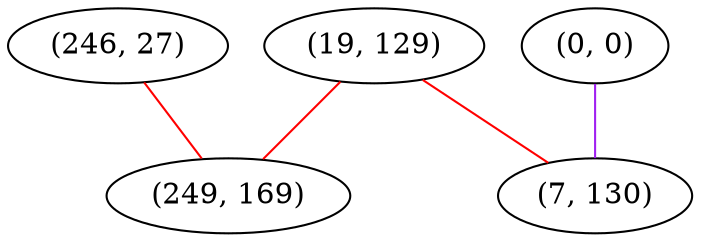 graph "" {
"(246, 27)";
"(0, 0)";
"(19, 129)";
"(249, 169)";
"(7, 130)";
"(246, 27)" -- "(249, 169)"  [color=red, key=0, weight=1];
"(0, 0)" -- "(7, 130)"  [color=purple, key=0, weight=4];
"(19, 129)" -- "(249, 169)"  [color=red, key=0, weight=1];
"(19, 129)" -- "(7, 130)"  [color=red, key=0, weight=1];
}

